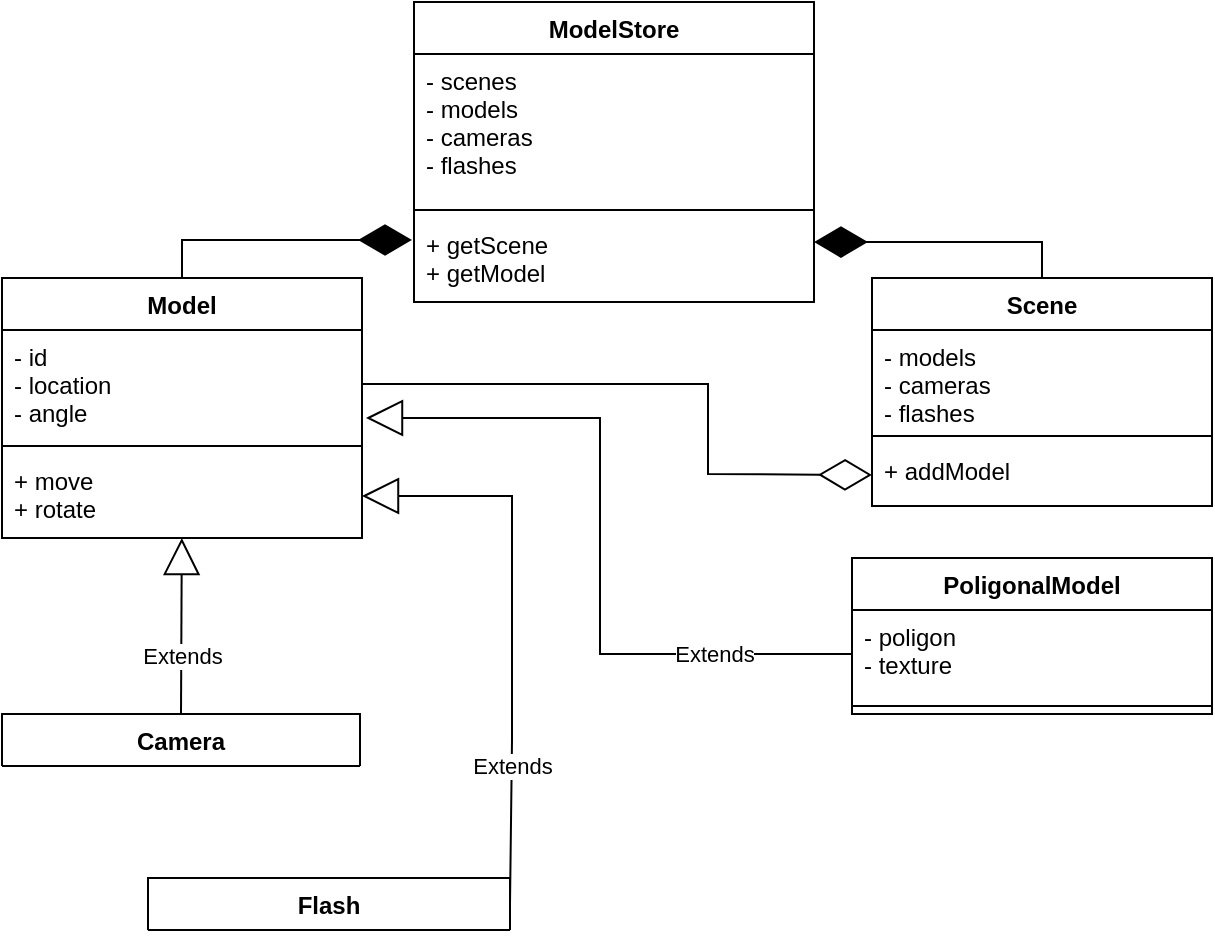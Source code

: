 <mxfile>
    <diagram id="EtRe_rmr70O0uySvfLYL" name="Страница 1">
        <mxGraphModel dx="820" dy="574" grid="0" gridSize="10" guides="1" tooltips="1" connect="1" arrows="1" fold="1" page="0" pageScale="1" pageWidth="827" pageHeight="1169" background="none" math="0" shadow="0">
            <root>
                <mxCell id="0"/>
                <mxCell id="1" parent="0"/>
                <mxCell id="9-j8IM61b66OuC_J67sA-2" value="ModelStore" style="swimlane;fontStyle=1;align=center;verticalAlign=top;childLayout=stackLayout;horizontal=1;startSize=26;horizontalStack=0;resizeParent=1;resizeParentMax=0;resizeLast=0;collapsible=1;marginBottom=0;" parent="1" vertex="1">
                    <mxGeometry x="343" y="90" width="200" height="150" as="geometry">
                        <mxRectangle x="280" y="130" width="160" height="30" as="alternateBounds"/>
                    </mxGeometry>
                </mxCell>
                <mxCell id="9-j8IM61b66OuC_J67sA-3" value="- scenes&#10;- models&#10;- cameras&#10;- flashes" style="text;strokeColor=none;fillColor=none;align=left;verticalAlign=top;spacingLeft=4;spacingRight=4;overflow=hidden;rotatable=0;points=[[0,0.5],[1,0.5]];portConstraint=eastwest;" parent="9-j8IM61b66OuC_J67sA-2" vertex="1">
                    <mxGeometry y="26" width="200" height="74" as="geometry"/>
                </mxCell>
                <mxCell id="9-j8IM61b66OuC_J67sA-4" value="" style="line;strokeWidth=1;fillColor=none;align=left;verticalAlign=middle;spacingTop=-1;spacingLeft=3;spacingRight=3;rotatable=0;labelPosition=right;points=[];portConstraint=eastwest;strokeColor=inherit;" parent="9-j8IM61b66OuC_J67sA-2" vertex="1">
                    <mxGeometry y="100" width="200" height="8" as="geometry"/>
                </mxCell>
                <mxCell id="9-j8IM61b66OuC_J67sA-5" value="+ getScene&#10;+ getModel" style="text;strokeColor=none;fillColor=none;align=left;verticalAlign=top;spacingLeft=4;spacingRight=4;overflow=hidden;rotatable=0;points=[[0,0.5],[1,0.5]];portConstraint=eastwest;" parent="9-j8IM61b66OuC_J67sA-2" vertex="1">
                    <mxGeometry y="108" width="200" height="42" as="geometry"/>
                </mxCell>
                <mxCell id="NzcVPXY170_DrnnhtBwB-1" value="Model" style="swimlane;fontStyle=1;align=center;verticalAlign=top;childLayout=stackLayout;horizontal=1;startSize=26;horizontalStack=0;resizeParent=1;resizeParentMax=0;resizeLast=0;collapsible=1;marginBottom=0;" parent="1" vertex="1">
                    <mxGeometry x="137" y="228" width="180" height="130" as="geometry">
                        <mxRectangle x="142" y="350" width="70" height="26" as="alternateBounds"/>
                    </mxGeometry>
                </mxCell>
                <mxCell id="NzcVPXY170_DrnnhtBwB-2" value="- id&#10;- location&#10;- angle" style="text;strokeColor=none;fillColor=none;align=left;verticalAlign=top;spacingLeft=4;spacingRight=4;overflow=hidden;rotatable=0;points=[[0,0.5],[1,0.5]];portConstraint=eastwest;" parent="NzcVPXY170_DrnnhtBwB-1" vertex="1">
                    <mxGeometry y="26" width="180" height="54" as="geometry"/>
                </mxCell>
                <mxCell id="NzcVPXY170_DrnnhtBwB-3" value="" style="line;strokeWidth=1;fillColor=none;align=left;verticalAlign=middle;spacingTop=-1;spacingLeft=3;spacingRight=3;rotatable=0;labelPosition=right;points=[];portConstraint=eastwest;strokeColor=inherit;" parent="NzcVPXY170_DrnnhtBwB-1" vertex="1">
                    <mxGeometry y="80" width="180" height="8" as="geometry"/>
                </mxCell>
                <mxCell id="NzcVPXY170_DrnnhtBwB-4" value="+ move&#10;+ rotate&#10;" style="text;strokeColor=none;fillColor=none;align=left;verticalAlign=top;spacingLeft=4;spacingRight=4;overflow=hidden;rotatable=0;points=[[0,0.5],[1,0.5]];portConstraint=eastwest;" parent="NzcVPXY170_DrnnhtBwB-1" vertex="1">
                    <mxGeometry y="88" width="180" height="42" as="geometry"/>
                </mxCell>
                <mxCell id="NzcVPXY170_DrnnhtBwB-5" value="Camera" style="swimlane;fontStyle=1;align=center;verticalAlign=top;childLayout=stackLayout;horizontal=1;startSize=26;horizontalStack=0;resizeParent=1;resizeParentMax=0;resizeLast=0;collapsible=1;marginBottom=0;" parent="1" vertex="1" collapsed="1">
                    <mxGeometry x="137" y="446" width="179" height="26" as="geometry">
                        <mxRectangle x="137" y="402" width="180" height="60" as="alternateBounds"/>
                    </mxGeometry>
                </mxCell>
                <mxCell id="NzcVPXY170_DrnnhtBwB-6" value=" " style="text;strokeColor=none;fillColor=none;align=left;verticalAlign=top;spacingLeft=4;spacingRight=4;overflow=hidden;rotatable=0;points=[[0,0.5],[1,0.5]];portConstraint=eastwest;" parent="NzcVPXY170_DrnnhtBwB-5" vertex="1">
                    <mxGeometry y="26" width="179" height="14" as="geometry"/>
                </mxCell>
                <mxCell id="NzcVPXY170_DrnnhtBwB-7" value="" style="line;strokeWidth=1;fillColor=none;align=left;verticalAlign=middle;spacingTop=-1;spacingLeft=3;spacingRight=3;rotatable=0;labelPosition=right;points=[];portConstraint=eastwest;strokeColor=inherit;" parent="NzcVPXY170_DrnnhtBwB-5" vertex="1">
                    <mxGeometry y="40" width="179" height="8" as="geometry"/>
                </mxCell>
                <mxCell id="NzcVPXY170_DrnnhtBwB-8" value=" " style="text;strokeColor=none;fillColor=none;align=left;verticalAlign=top;spacingLeft=4;spacingRight=4;overflow=hidden;rotatable=0;points=[[0,0.5],[1,0.5]];portConstraint=eastwest;" parent="NzcVPXY170_DrnnhtBwB-5" vertex="1">
                    <mxGeometry y="48" width="179" height="12" as="geometry"/>
                </mxCell>
                <mxCell id="NzcVPXY170_DrnnhtBwB-9" value="Flash" style="swimlane;fontStyle=1;align=center;verticalAlign=top;childLayout=stackLayout;horizontal=1;startSize=26;horizontalStack=0;resizeParent=1;resizeParentMax=0;resizeLast=0;collapsible=1;marginBottom=0;" parent="1" vertex="1" collapsed="1">
                    <mxGeometry x="210" y="528" width="181" height="26" as="geometry">
                        <mxRectangle x="137" y="446" width="180" height="34" as="alternateBounds"/>
                    </mxGeometry>
                </mxCell>
                <mxCell id="NzcVPXY170_DrnnhtBwB-11" value="" style="line;strokeWidth=1;fillColor=none;align=left;verticalAlign=middle;spacingTop=-1;spacingLeft=3;spacingRight=3;rotatable=0;labelPosition=right;points=[];portConstraint=eastwest;strokeColor=inherit;" parent="NzcVPXY170_DrnnhtBwB-9" vertex="1">
                    <mxGeometry y="26" width="181" height="8" as="geometry"/>
                </mxCell>
                <mxCell id="NzcVPXY170_DrnnhtBwB-13" value="PoligonalModel" style="swimlane;fontStyle=1;align=center;verticalAlign=top;childLayout=stackLayout;horizontal=1;startSize=26;horizontalStack=0;resizeParent=1;resizeParentMax=0;resizeLast=0;collapsible=1;marginBottom=0;" parent="1" vertex="1">
                    <mxGeometry x="562" y="368" width="180" height="78" as="geometry">
                        <mxRectangle x="562" y="368" width="116" height="26" as="alternateBounds"/>
                    </mxGeometry>
                </mxCell>
                <mxCell id="NzcVPXY170_DrnnhtBwB-14" value="- poligon&#10;- texture" style="text;strokeColor=none;fillColor=none;align=left;verticalAlign=top;spacingLeft=4;spacingRight=4;overflow=hidden;rotatable=0;points=[[0,0.5],[1,0.5]];portConstraint=eastwest;" parent="NzcVPXY170_DrnnhtBwB-13" vertex="1">
                    <mxGeometry y="26" width="180" height="44" as="geometry"/>
                </mxCell>
                <mxCell id="NzcVPXY170_DrnnhtBwB-15" value="" style="line;strokeWidth=1;fillColor=none;align=left;verticalAlign=middle;spacingTop=-1;spacingLeft=3;spacingRight=3;rotatable=0;labelPosition=right;points=[];portConstraint=eastwest;strokeColor=inherit;" parent="NzcVPXY170_DrnnhtBwB-13" vertex="1">
                    <mxGeometry y="70" width="180" height="8" as="geometry"/>
                </mxCell>
                <mxCell id="NzcVPXY170_DrnnhtBwB-17" value="Extends" style="endArrow=block;endSize=16;endFill=0;html=1;rounded=0;exitX=0.5;exitY=0;exitDx=0;exitDy=0;" parent="1" source="NzcVPXY170_DrnnhtBwB-5" target="NzcVPXY170_DrnnhtBwB-4" edge="1">
                    <mxGeometry x="-0.333" width="160" relative="1" as="geometry">
                        <mxPoint x="292" y="480" as="sourcePoint"/>
                        <mxPoint x="452" y="480" as="targetPoint"/>
                        <mxPoint as="offset"/>
                    </mxGeometry>
                </mxCell>
                <mxCell id="NzcVPXY170_DrnnhtBwB-18" value="Extends" style="endArrow=block;endSize=16;endFill=0;html=1;rounded=0;exitX=1;exitY=0.5;exitDx=0;exitDy=0;entryX=1;entryY=0.5;entryDx=0;entryDy=0;" parent="1" source="NzcVPXY170_DrnnhtBwB-9" target="NzcVPXY170_DrnnhtBwB-4" edge="1">
                    <mxGeometry x="-0.505" width="160" relative="1" as="geometry">
                        <mxPoint x="317" y="531" as="sourcePoint"/>
                        <mxPoint x="322" y="421" as="targetPoint"/>
                        <mxPoint as="offset"/>
                        <Array as="points">
                            <mxPoint x="392" y="459"/>
                            <mxPoint x="392" y="337"/>
                        </Array>
                    </mxGeometry>
                </mxCell>
                <mxCell id="NzcVPXY170_DrnnhtBwB-19" value="Extends" style="endArrow=block;endSize=16;endFill=0;html=1;rounded=0;exitX=0;exitY=0.5;exitDx=0;exitDy=0;" parent="1" source="NzcVPXY170_DrnnhtBwB-14" edge="1">
                    <mxGeometry x="-0.615" width="160" relative="1" as="geometry">
                        <mxPoint x="142" y="870" as="sourcePoint"/>
                        <mxPoint x="319" y="298" as="targetPoint"/>
                        <mxPoint as="offset"/>
                        <Array as="points">
                            <mxPoint x="436" y="416"/>
                            <mxPoint x="436" y="298"/>
                        </Array>
                    </mxGeometry>
                </mxCell>
                <mxCell id="NzcVPXY170_DrnnhtBwB-20" value="Scene" style="swimlane;fontStyle=1;align=center;verticalAlign=top;childLayout=stackLayout;horizontal=1;startSize=26;horizontalStack=0;resizeParent=1;resizeParentMax=0;resizeLast=0;collapsible=1;marginBottom=0;" parent="1" vertex="1">
                    <mxGeometry x="572" y="228" width="170" height="114" as="geometry"/>
                </mxCell>
                <mxCell id="NzcVPXY170_DrnnhtBwB-21" value="- models&#10;- cameras&#10;- flashes&#10;&#10;" style="text;strokeColor=none;fillColor=none;align=left;verticalAlign=top;spacingLeft=4;spacingRight=4;overflow=hidden;rotatable=0;points=[[0,0.5],[1,0.5]];portConstraint=eastwest;" parent="NzcVPXY170_DrnnhtBwB-20" vertex="1">
                    <mxGeometry y="26" width="170" height="49" as="geometry"/>
                </mxCell>
                <mxCell id="NzcVPXY170_DrnnhtBwB-22" value="" style="line;strokeWidth=1;fillColor=none;align=left;verticalAlign=middle;spacingTop=-1;spacingLeft=3;spacingRight=3;rotatable=0;labelPosition=right;points=[];portConstraint=eastwest;strokeColor=inherit;" parent="NzcVPXY170_DrnnhtBwB-20" vertex="1">
                    <mxGeometry y="75" width="170" height="8" as="geometry"/>
                </mxCell>
                <mxCell id="NzcVPXY170_DrnnhtBwB-23" value="+ addModel" style="text;strokeColor=none;fillColor=none;align=left;verticalAlign=top;spacingLeft=4;spacingRight=4;overflow=hidden;rotatable=0;points=[[0,0.5],[1,0.5]];portConstraint=eastwest;" parent="NzcVPXY170_DrnnhtBwB-20" vertex="1">
                    <mxGeometry y="83" width="170" height="31" as="geometry"/>
                </mxCell>
                <mxCell id="NzcVPXY170_DrnnhtBwB-24" value="" style="endArrow=diamondThin;endFill=1;endSize=24;html=1;rounded=0;entryX=1;entryY=0.286;entryDx=0;entryDy=0;entryPerimeter=0;exitX=0.5;exitY=0;exitDx=0;exitDy=0;" parent="1" source="NzcVPXY170_DrnnhtBwB-20" target="9-j8IM61b66OuC_J67sA-5" edge="1">
                    <mxGeometry width="160" relative="1" as="geometry">
                        <mxPoint x="412" y="290" as="sourcePoint"/>
                        <mxPoint x="572" y="290" as="targetPoint"/>
                        <Array as="points">
                            <mxPoint x="657" y="210"/>
                        </Array>
                    </mxGeometry>
                </mxCell>
                <mxCell id="NzcVPXY170_DrnnhtBwB-25" value="" style="endArrow=diamondThin;endFill=1;endSize=24;html=1;rounded=0;exitX=0.5;exitY=0;exitDx=0;exitDy=0;entryX=-0.005;entryY=0.262;entryDx=0;entryDy=0;entryPerimeter=0;" parent="1" source="NzcVPXY170_DrnnhtBwB-1" target="9-j8IM61b66OuC_J67sA-5" edge="1">
                    <mxGeometry width="160" relative="1" as="geometry">
                        <mxPoint x="412" y="260" as="sourcePoint"/>
                        <mxPoint x="329" y="208" as="targetPoint"/>
                        <Array as="points">
                            <mxPoint x="227" y="209"/>
                        </Array>
                    </mxGeometry>
                </mxCell>
                <mxCell id="NzcVPXY170_DrnnhtBwB-26" value="" style="endArrow=diamondThin;endFill=0;endSize=24;html=1;rounded=0;exitX=1;exitY=0.5;exitDx=0;exitDy=0;entryX=0;entryY=0.5;entryDx=0;entryDy=0;" parent="1" source="NzcVPXY170_DrnnhtBwB-2" target="NzcVPXY170_DrnnhtBwB-23" edge="1">
                    <mxGeometry width="160" relative="1" as="geometry">
                        <mxPoint x="320" y="263" as="sourcePoint"/>
                        <mxPoint x="570" y="413" as="targetPoint"/>
                        <Array as="points">
                            <mxPoint x="405" y="281"/>
                            <mxPoint x="490" y="281"/>
                            <mxPoint x="490" y="326"/>
                        </Array>
                    </mxGeometry>
                </mxCell>
            </root>
        </mxGraphModel>
    </diagram>
</mxfile>